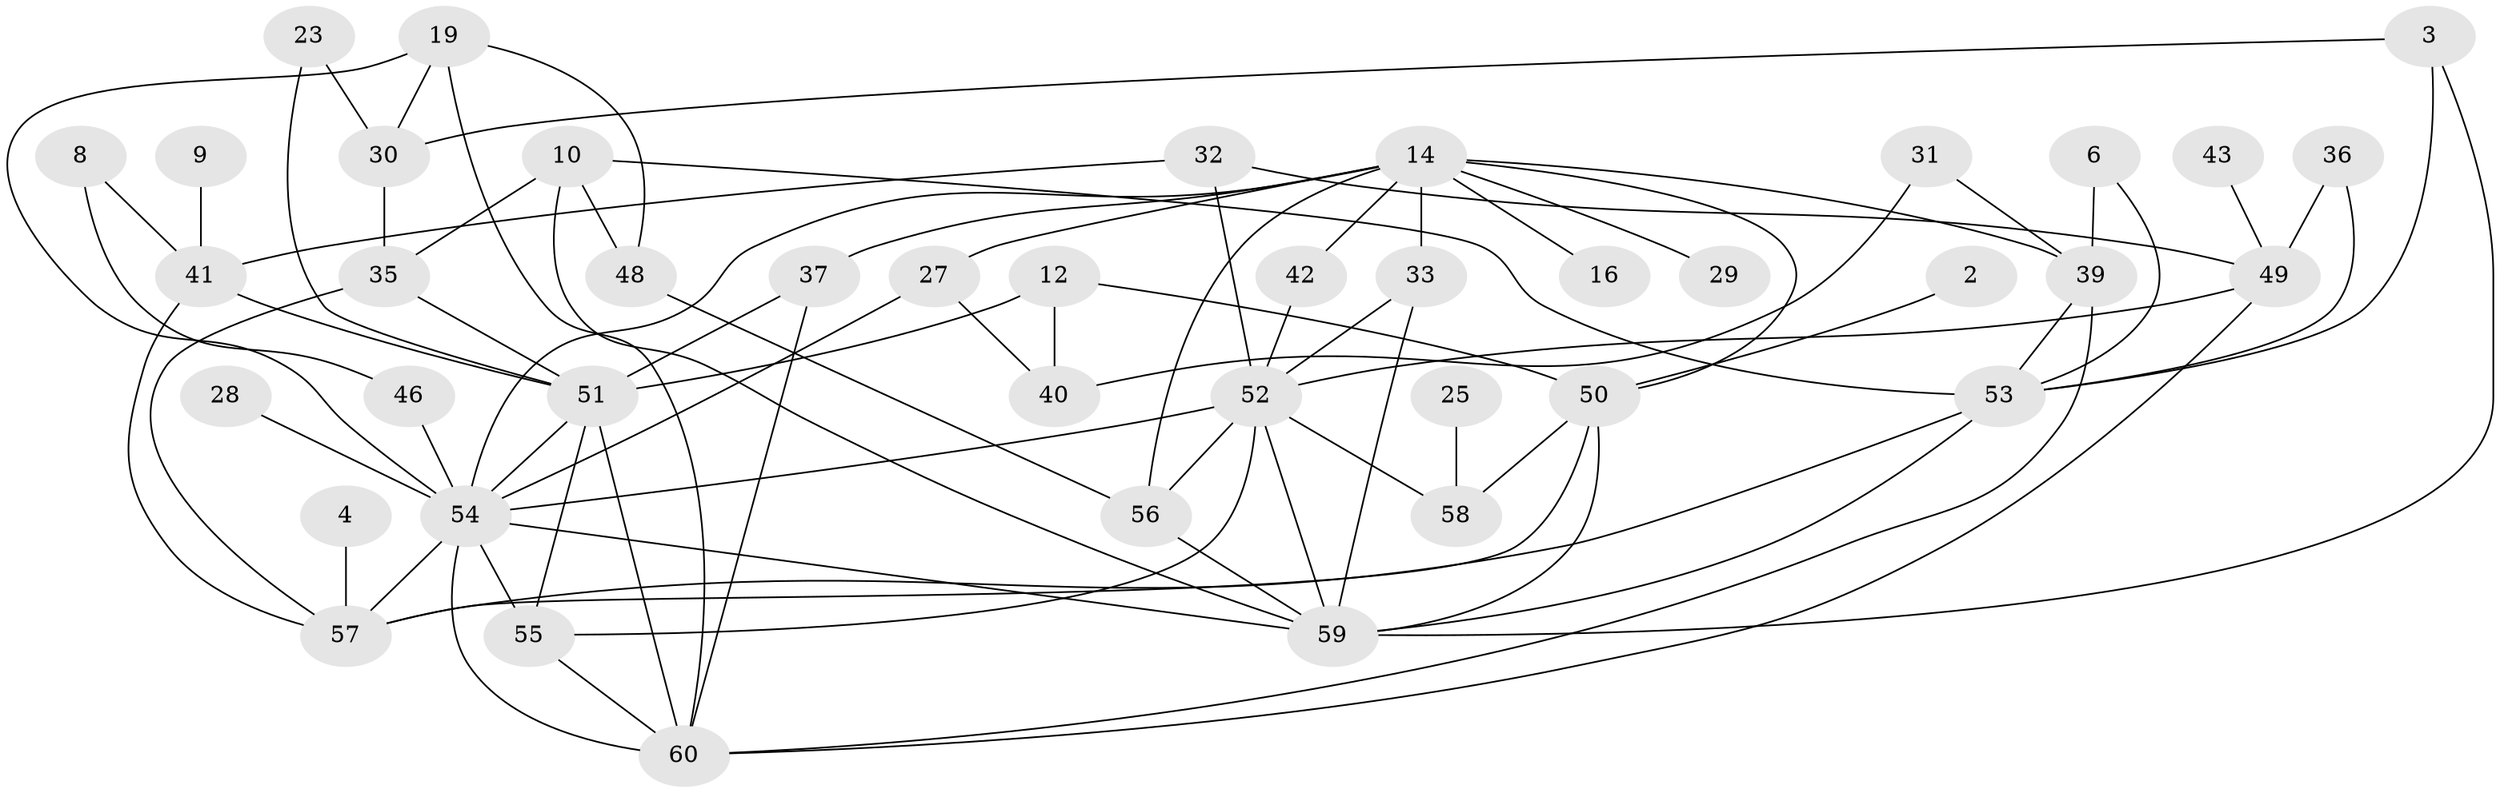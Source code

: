 // original degree distribution, {6: 0.016666666666666666, 1: 0.18333333333333332, 0: 0.13333333333333333, 2: 0.23333333333333334, 4: 0.125, 3: 0.23333333333333334, 5: 0.058333333333333334, 7: 0.008333333333333333, 8: 0.008333333333333333}
// Generated by graph-tools (version 1.1) at 2025/49/03/09/25 03:49:09]
// undirected, 42 vertices, 80 edges
graph export_dot {
graph [start="1"]
  node [color=gray90,style=filled];
  2;
  3;
  4;
  6;
  8;
  9;
  10;
  12;
  14;
  16;
  19;
  23;
  25;
  27;
  28;
  29;
  30;
  31;
  32;
  33;
  35;
  36;
  37;
  39;
  40;
  41;
  42;
  43;
  46;
  48;
  49;
  50;
  51;
  52;
  53;
  54;
  55;
  56;
  57;
  58;
  59;
  60;
  2 -- 50 [weight=1.0];
  3 -- 30 [weight=1.0];
  3 -- 53 [weight=1.0];
  3 -- 59 [weight=1.0];
  4 -- 57 [weight=1.0];
  6 -- 39 [weight=1.0];
  6 -- 53 [weight=1.0];
  8 -- 41 [weight=1.0];
  8 -- 46 [weight=1.0];
  9 -- 41 [weight=1.0];
  10 -- 35 [weight=1.0];
  10 -- 48 [weight=1.0];
  10 -- 53 [weight=1.0];
  10 -- 59 [weight=1.0];
  12 -- 40 [weight=1.0];
  12 -- 50 [weight=1.0];
  12 -- 51 [weight=1.0];
  14 -- 16 [weight=2.0];
  14 -- 27 [weight=1.0];
  14 -- 29 [weight=1.0];
  14 -- 33 [weight=1.0];
  14 -- 37 [weight=1.0];
  14 -- 39 [weight=1.0];
  14 -- 42 [weight=1.0];
  14 -- 50 [weight=1.0];
  14 -- 54 [weight=1.0];
  14 -- 56 [weight=1.0];
  19 -- 30 [weight=1.0];
  19 -- 48 [weight=1.0];
  19 -- 54 [weight=1.0];
  19 -- 60 [weight=1.0];
  23 -- 30 [weight=1.0];
  23 -- 51 [weight=1.0];
  25 -- 58 [weight=1.0];
  27 -- 40 [weight=1.0];
  27 -- 54 [weight=1.0];
  28 -- 54 [weight=1.0];
  30 -- 35 [weight=1.0];
  31 -- 39 [weight=1.0];
  31 -- 40 [weight=1.0];
  32 -- 41 [weight=1.0];
  32 -- 49 [weight=1.0];
  32 -- 52 [weight=1.0];
  33 -- 52 [weight=1.0];
  33 -- 59 [weight=1.0];
  35 -- 51 [weight=1.0];
  35 -- 57 [weight=1.0];
  36 -- 49 [weight=1.0];
  36 -- 53 [weight=1.0];
  37 -- 51 [weight=1.0];
  37 -- 60 [weight=1.0];
  39 -- 53 [weight=1.0];
  39 -- 60 [weight=1.0];
  41 -- 51 [weight=1.0];
  41 -- 57 [weight=1.0];
  42 -- 52 [weight=1.0];
  43 -- 49 [weight=1.0];
  46 -- 54 [weight=1.0];
  48 -- 56 [weight=1.0];
  49 -- 52 [weight=1.0];
  49 -- 60 [weight=1.0];
  50 -- 57 [weight=1.0];
  50 -- 58 [weight=1.0];
  50 -- 59 [weight=1.0];
  51 -- 54 [weight=1.0];
  51 -- 55 [weight=1.0];
  51 -- 60 [weight=1.0];
  52 -- 54 [weight=1.0];
  52 -- 55 [weight=1.0];
  52 -- 56 [weight=2.0];
  52 -- 58 [weight=1.0];
  52 -- 59 [weight=1.0];
  53 -- 57 [weight=1.0];
  53 -- 59 [weight=1.0];
  54 -- 55 [weight=1.0];
  54 -- 57 [weight=1.0];
  54 -- 59 [weight=1.0];
  54 -- 60 [weight=1.0];
  55 -- 60 [weight=1.0];
  56 -- 59 [weight=1.0];
}
